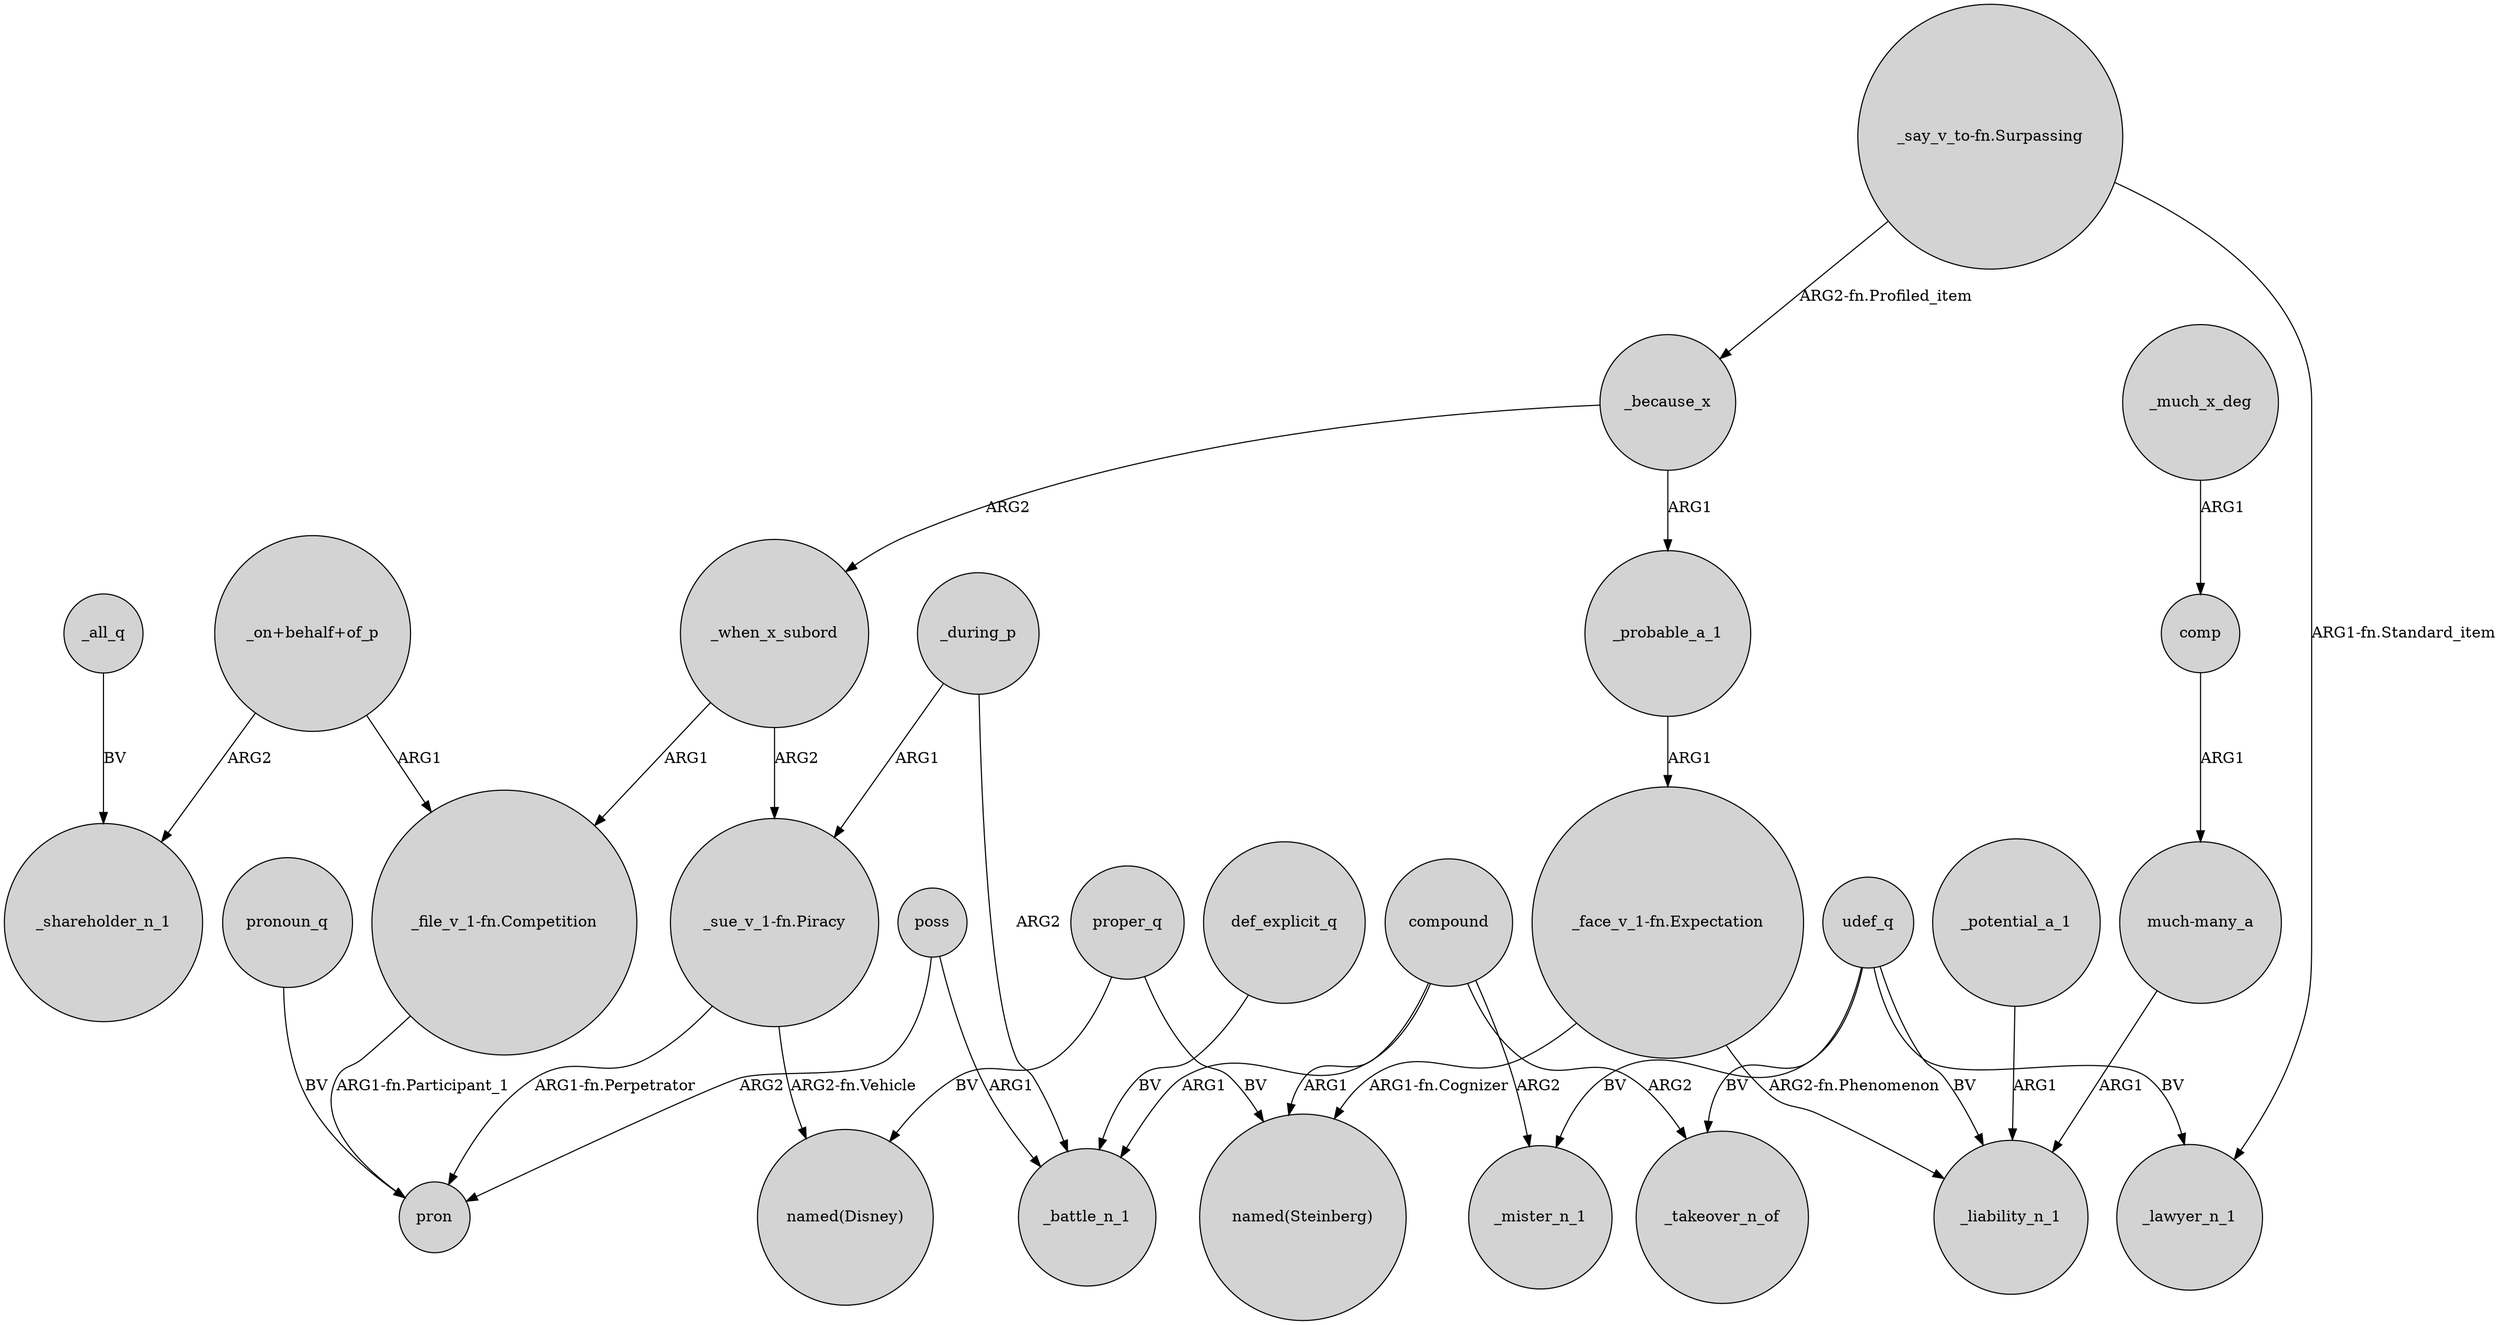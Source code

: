 digraph {
	node [shape=circle style=filled]
	"_on+behalf+of_p" -> _shareholder_n_1 [label=ARG2]
	_during_p -> "_sue_v_1-fn.Piracy" [label=ARG1]
	compound -> _mister_n_1 [label=ARG2]
	proper_q -> "named(Disney)" [label=BV]
	_when_x_subord -> "_sue_v_1-fn.Piracy" [label=ARG2]
	_because_x -> _when_x_subord [label=ARG2]
	"much-many_a" -> _liability_n_1 [label=ARG1]
	"_face_v_1-fn.Expectation" -> _liability_n_1 [label="ARG2-fn.Phenomenon"]
	udef_q -> _liability_n_1 [label=BV]
	"_face_v_1-fn.Expectation" -> "named(Steinberg)" [label="ARG1-fn.Cognizer"]
	udef_q -> _mister_n_1 [label=BV]
	_probable_a_1 -> "_face_v_1-fn.Expectation" [label=ARG1]
	_during_p -> _battle_n_1 [label=ARG2]
	pronoun_q -> pron [label=BV]
	udef_q -> _takeover_n_of [label=BV]
	poss -> pron [label=ARG2]
	comp -> "much-many_a" [label=ARG1]
	compound -> _battle_n_1 [label=ARG1]
	"_on+behalf+of_p" -> "_file_v_1-fn.Competition" [label=ARG1]
	_all_q -> _shareholder_n_1 [label=BV]
	poss -> _battle_n_1 [label=ARG1]
	_when_x_subord -> "_file_v_1-fn.Competition" [label=ARG1]
	_because_x -> _probable_a_1 [label=ARG1]
	"_file_v_1-fn.Competition" -> pron [label="ARG1-fn.Participant_1"]
	_potential_a_1 -> _liability_n_1 [label=ARG1]
	proper_q -> "named(Steinberg)" [label=BV]
	"_say_v_to-fn.Surpassing" -> _because_x [label="ARG2-fn.Profiled_item"]
	compound -> "named(Steinberg)" [label=ARG1]
	"_sue_v_1-fn.Piracy" -> "named(Disney)" [label="ARG2-fn.Vehicle"]
	udef_q -> _lawyer_n_1 [label=BV]
	"_sue_v_1-fn.Piracy" -> pron [label="ARG1-fn.Perpetrator"]
	compound -> _takeover_n_of [label=ARG2]
	def_explicit_q -> _battle_n_1 [label=BV]
	_much_x_deg -> comp [label=ARG1]
	"_say_v_to-fn.Surpassing" -> _lawyer_n_1 [label="ARG1-fn.Standard_item"]
}

